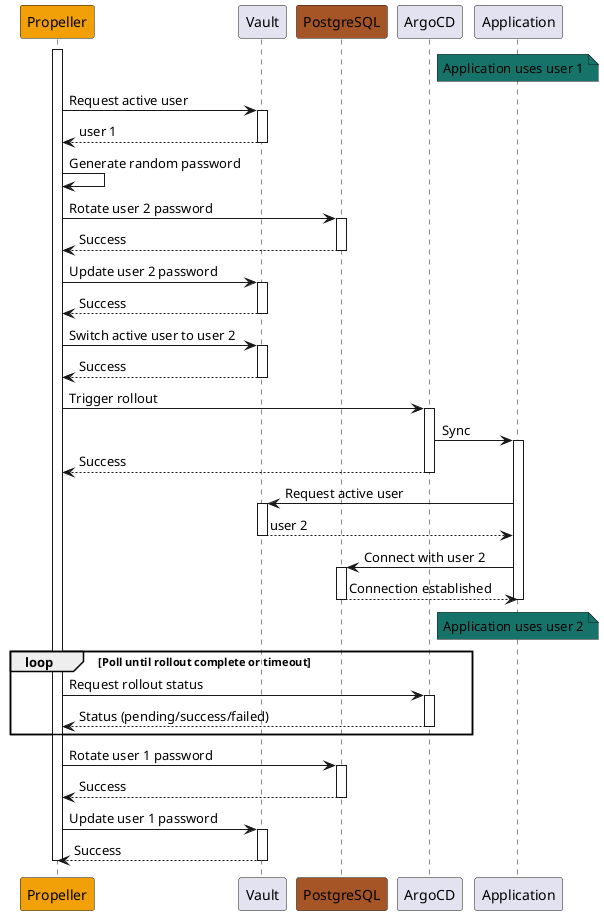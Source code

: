 @startuml

participant Propeller #F2A007
participant Vault
participant PostgreSQL #A65526
participant ArgoCD
participant Application

note over Application #167369
    Application uses user 1
end note

activate Propeller

Propeller -> Vault: Request active user
activate Vault
Vault --> Propeller: user 1
deactivate Vault

Propeller -> Propeller: Generate random password

Propeller -> PostgreSQL: Rotate user 2 password
activate PostgreSQL
PostgreSQL --> Propeller: Success
deactivate PostgreSQL

Propeller -> Vault: Update user 2 password
activate Vault
Vault --> Propeller: Success
deactivate Vault

Propeller -> Vault: Switch active user to user 2
activate Vault
Vault --> Propeller: Success
deactivate Vault

Propeller -> ArgoCD: Trigger rollout
activate ArgoCD
ArgoCD -> Application: Sync
activate Application
ArgoCD --> Propeller: Success
deactivate ArgoCD

Application -> Vault: Request active user
activate Vault
Vault --> Application: user 2
deactivate Vault

Application -> PostgreSQL: Connect with user 2
activate PostgreSQL
PostgreSQL --> Application: Connection established
deactivate PostgreSQL
deactivate Application

note over Application #167369
    Application uses user 2
end note

loop Poll until rollout complete or timeout
Propeller -> ArgoCD: Request rollout status
activate ArgoCD
ArgoCD --> Propeller: Status (pending/success/failed)
deactivate ArgoCD
end

Propeller -> PostgreSQL: Rotate user 1 password
activate PostgreSQL
PostgreSQL --> Propeller: Success
deactivate PostgreSQL

Propeller -> Vault: Update user 1 password
activate Vault
Vault --> Propeller: Success
deactivate Vault

deactivate Propeller

@enduml
